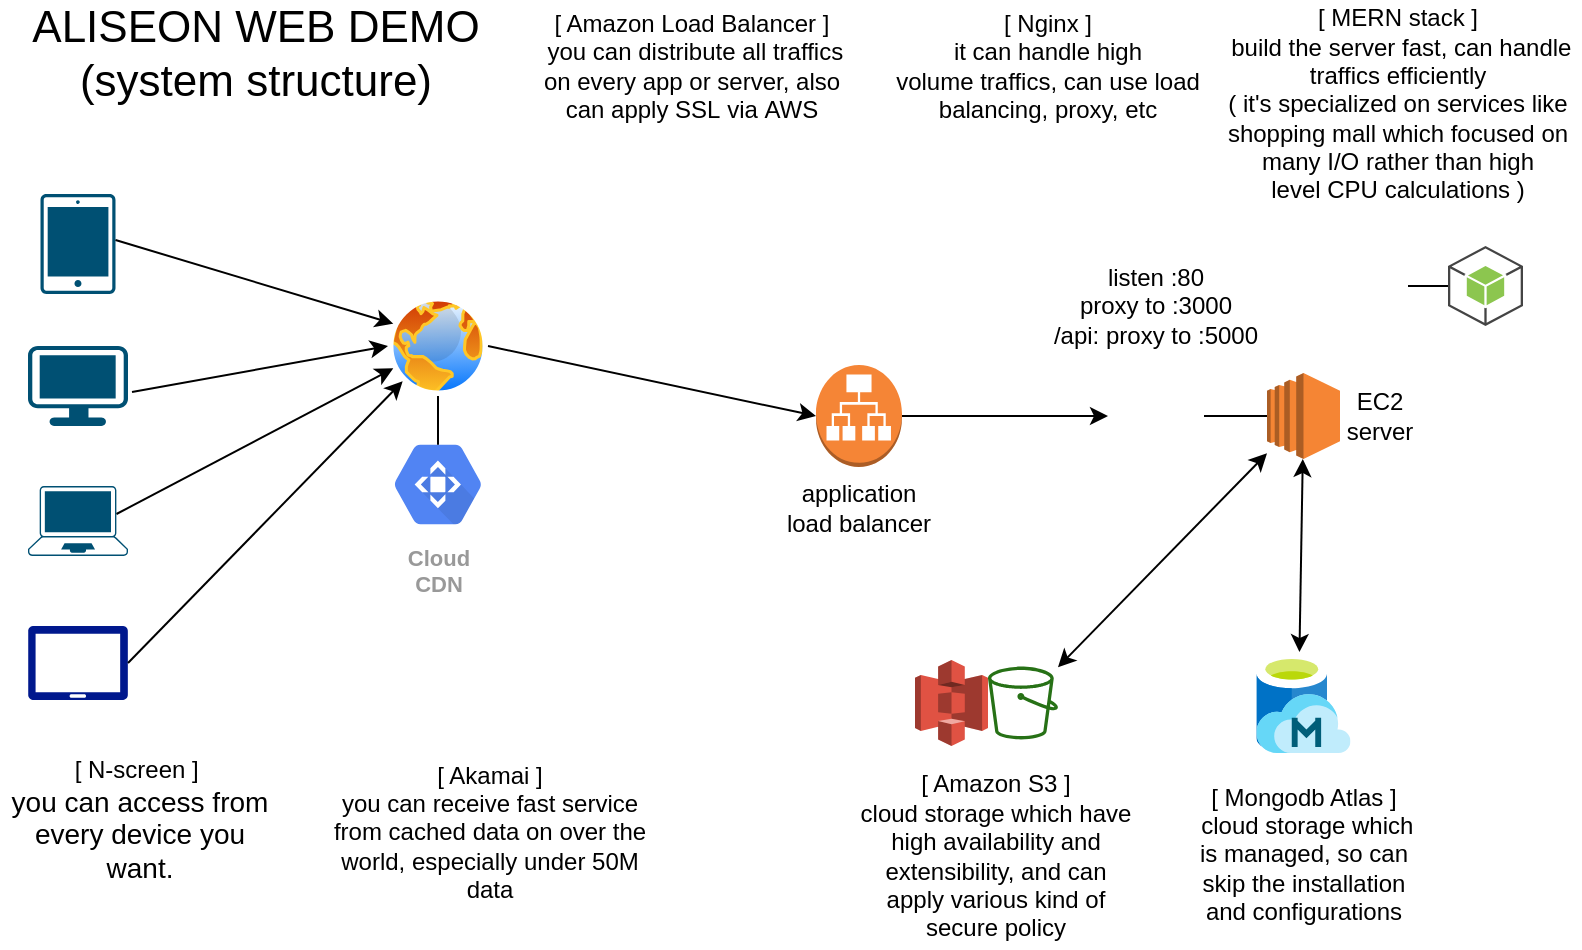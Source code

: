 <mxfile version="14.9.0" type="github">
  <diagram id="JmtXC3KNYKc-si2XV-58" name="Page-1">
    <mxGraphModel dx="878" dy="720" grid="1" gridSize="10" guides="1" tooltips="1" connect="1" arrows="1" fold="1" page="1" pageScale="1" pageWidth="827" pageHeight="1169" math="0" shadow="0">
      <root>
        <mxCell id="0" />
        <mxCell id="1" parent="0" />
        <mxCell id="gwNynlul9ihLpbrJon8_-7" value="" style="points=[[0.13,0.02,0],[0.5,0,0],[0.87,0.02,0],[0.885,0.4,0],[0.985,0.985,0],[0.5,1,0],[0.015,0.985,0],[0.115,0.4,0]];verticalLabelPosition=bottom;html=1;verticalAlign=top;aspect=fixed;align=center;pointerEvents=1;shape=mxgraph.cisco19.laptop;fillColor=#005073;strokeColor=none;" parent="1" vertex="1">
          <mxGeometry x="34" y="256" width="50" height="35" as="geometry" />
        </mxCell>
        <mxCell id="gwNynlul9ihLpbrJon8_-8" value="" style="points=[[0.03,0.03,0],[0.5,0,0],[0.97,0.03,0],[1,0.4,0],[0.97,0.745,0],[0.5,1,0],[0.03,0.745,0],[0,0.4,0]];verticalLabelPosition=bottom;html=1;verticalAlign=top;aspect=fixed;align=center;pointerEvents=1;shape=mxgraph.cisco19.workstation;fillColor=#005073;strokeColor=none;" parent="1" vertex="1">
          <mxGeometry x="34" y="186" width="50" height="40" as="geometry" />
        </mxCell>
        <mxCell id="gwNynlul9ihLpbrJon8_-9" value="" style="points=[[0.015,0.015,0],[0.985,0.015,0],[0.985,0.985,0],[0.015,0.985,0],[0.25,0,0],[0.5,0,0],[0.75,0,0],[1,0.25,0],[1,0.5,0],[1,0.75,0],[0.75,1,0],[0.5,1,0],[0.25,1,0],[0,0.75,0],[0,0.5,0],[0,0.25,0]];verticalLabelPosition=bottom;html=1;verticalAlign=top;aspect=fixed;align=center;pointerEvents=1;shape=mxgraph.cisco19.handheld;fillColor=#005073;strokeColor=none;" parent="1" vertex="1">
          <mxGeometry x="40.25" y="110" width="37.5" height="50" as="geometry" />
        </mxCell>
        <mxCell id="gwNynlul9ihLpbrJon8_-11" value="" style="aspect=fixed;pointerEvents=1;shadow=0;dashed=0;html=1;strokeColor=none;labelPosition=center;verticalLabelPosition=bottom;verticalAlign=top;align=center;fillColor=#00188D;shape=mxgraph.azure.tablet;" parent="1" vertex="1">
          <mxGeometry x="34" y="326" width="50" height="37" as="geometry" />
        </mxCell>
        <mxCell id="gwNynlul9ihLpbrJon8_-13" value="" style="aspect=fixed;perimeter=ellipsePerimeter;html=1;align=center;shadow=0;dashed=0;spacingTop=3;image;image=img/lib/active_directory/internet_globe.svg;" parent="1" vertex="1">
          <mxGeometry x="214" y="161" width="50" height="50" as="geometry" />
        </mxCell>
        <mxCell id="gwNynlul9ihLpbrJon8_-15" value="" style="shape=image;html=1;verticalAlign=top;verticalLabelPosition=bottom;labelBackgroundColor=#ffffff;imageAspect=0;aspect=fixed;image=https://cdn4.iconfinder.com/data/icons/logos-brands-5/24/nginx-128.png" parent="1" vertex="1">
          <mxGeometry x="574" y="197" width="48" height="48" as="geometry" />
        </mxCell>
        <mxCell id="gwNynlul9ihLpbrJon8_-16" value="" style="outlineConnect=0;dashed=0;verticalLabelPosition=bottom;verticalAlign=top;align=center;html=1;shape=mxgraph.aws3.ec2;fillColor=#F58534;gradientColor=none;" parent="1" vertex="1">
          <mxGeometry x="653.5" y="199.5" width="36.5" height="43" as="geometry" />
        </mxCell>
        <mxCell id="gwNynlul9ihLpbrJon8_-17" value="" style="shape=image;html=1;verticalAlign=top;verticalLabelPosition=bottom;labelBackgroundColor=#ffffff;imageAspect=0;aspect=fixed;image=https://cdn4.iconfinder.com/data/icons/logos-3/512/mongodb-2-128.png" parent="1" vertex="1">
          <mxGeometry x="690" y="338" width="48" height="48" as="geometry" />
        </mxCell>
        <mxCell id="gwNynlul9ihLpbrJon8_-19" value="" style="aspect=fixed;html=1;points=[];align=center;image;fontSize=12;image=img/lib/mscae/Managed_Databases.svg;" parent="1" vertex="1">
          <mxGeometry x="648.25" y="339.5" width="47" height="50" as="geometry" />
        </mxCell>
        <mxCell id="gwNynlul9ihLpbrJon8_-20" value="" style="outlineConnect=0;dashed=0;verticalLabelPosition=bottom;verticalAlign=top;align=center;html=1;shape=mxgraph.aws3.s3;fillColor=#E05243;gradientColor=none;" parent="1" vertex="1">
          <mxGeometry x="477.5" y="343" width="36.5" height="43" as="geometry" />
        </mxCell>
        <mxCell id="gwNynlul9ihLpbrJon8_-21" value="" style="outlineConnect=0;fontColor=#232F3E;gradientColor=none;fillColor=#277116;strokeColor=none;dashed=0;verticalLabelPosition=bottom;verticalAlign=top;align=center;html=1;fontSize=12;fontStyle=0;aspect=fixed;pointerEvents=1;shape=mxgraph.aws4.bucket;" parent="1" vertex="1">
          <mxGeometry x="514" y="346.3" width="35" height="36.4" as="geometry" />
        </mxCell>
        <mxCell id="gwNynlul9ihLpbrJon8_-25" value="Cloud&#xa;CDN" style="html=1;fillColor=#5184F3;strokeColor=none;verticalAlign=top;labelPosition=center;verticalLabelPosition=bottom;align=center;spacingTop=-6;fontSize=11;fontStyle=1;fontColor=#999999;shape=mxgraph.gcp2.hexIcon;prIcon=cloud_cdn" parent="1" vertex="1">
          <mxGeometry x="206" y="226" width="66" height="58.5" as="geometry" />
        </mxCell>
        <mxCell id="gwNynlul9ihLpbrJon8_-26" value="[ Akamai ]&lt;br&gt;&lt;font style=&quot;font-size: 12px&quot;&gt;&lt;span style=&quot;font-family: &amp;#34;source sans pro&amp;#34; , sans-serif ; background-color: rgb(255 , 255 , 255)&quot;&gt;you can&amp;nbsp;&lt;/span&gt;&lt;span style=&quot;font-family: &amp;#34;source sans pro&amp;#34; , sans-serif ; background-color: rgb(255 , 255 , 255)&quot;&gt;receive&lt;/span&gt;&lt;span style=&quot;font-family: &amp;#34;source sans pro&amp;#34; , sans-serif ; background-color: rgb(255 , 255 , 255)&quot;&gt;&amp;nbsp;fast service from&amp;nbsp;&lt;/span&gt;&lt;span style=&quot;font-family: &amp;#34;source sans pro&amp;#34; , sans-serif ; background-color: rgb(255 , 255 , 255)&quot;&gt;cached&lt;/span&gt;&lt;span style=&quot;font-family: &amp;#34;source sans pro&amp;#34; , sans-serif ; background-color: rgb(255 , 255 , 255)&quot;&gt;&amp;nbsp;data on over the world, especially under 50M data&lt;/span&gt;&lt;/font&gt;" style="text;html=1;strokeColor=none;fillColor=none;align=center;verticalAlign=middle;whiteSpace=wrap;rounded=0;" parent="1" vertex="1">
          <mxGeometry x="180" y="395" width="170" height="68" as="geometry" />
        </mxCell>
        <mxCell id="Tq353sXl2KkIvjmvmrAU-4" value="" style="endArrow=classic;html=1;exitX=1;exitY=0.5;exitDx=0;exitDy=0;exitPerimeter=0;entryX=0;entryY=0.25;entryDx=0;entryDy=0;" parent="1" target="gwNynlul9ihLpbrJon8_-13" edge="1">
          <mxGeometry width="50" height="50" relative="1" as="geometry">
            <mxPoint x="77.75" y="133" as="sourcePoint" />
            <mxPoint x="164" y="79" as="targetPoint" />
          </mxGeometry>
        </mxCell>
        <mxCell id="Tq353sXl2KkIvjmvmrAU-5" value="" style="endArrow=classic;html=1;exitX=1.04;exitY=0.575;exitDx=0;exitDy=0;exitPerimeter=0;entryX=0;entryY=0.5;entryDx=0;entryDy=0;" parent="1" source="gwNynlul9ihLpbrJon8_-8" target="gwNynlul9ihLpbrJon8_-13" edge="1">
          <mxGeometry width="50" height="50" relative="1" as="geometry">
            <mxPoint x="104" y="231" as="sourcePoint" />
            <mxPoint x="154" y="181" as="targetPoint" />
          </mxGeometry>
        </mxCell>
        <mxCell id="Tq353sXl2KkIvjmvmrAU-6" value="" style="endArrow=classic;html=1;exitX=0.885;exitY=0.4;exitDx=0;exitDy=0;exitPerimeter=0;entryX=0;entryY=0.75;entryDx=0;entryDy=0;" parent="1" source="gwNynlul9ihLpbrJon8_-7" target="gwNynlul9ihLpbrJon8_-13" edge="1">
          <mxGeometry width="50" height="50" relative="1" as="geometry">
            <mxPoint x="84" y="276" as="sourcePoint" />
            <mxPoint x="134" y="226" as="targetPoint" />
          </mxGeometry>
        </mxCell>
        <mxCell id="Tq353sXl2KkIvjmvmrAU-8" value="" style="endArrow=classic;html=1;exitX=1;exitY=0.5;exitDx=0;exitDy=0;exitPerimeter=0;entryX=0;entryY=1;entryDx=0;entryDy=0;" parent="1" source="gwNynlul9ihLpbrJon8_-11" target="gwNynlul9ihLpbrJon8_-13" edge="1">
          <mxGeometry width="50" height="50" relative="1" as="geometry">
            <mxPoint x="94" y="341" as="sourcePoint" />
            <mxPoint x="202" y="196" as="targetPoint" />
          </mxGeometry>
        </mxCell>
        <mxCell id="Tq353sXl2KkIvjmvmrAU-9" value="" style="endArrow=none;html=1;exitX=0.5;exitY=0.16;exitDx=0;exitDy=0;exitPerimeter=0;entryX=0.5;entryY=1;entryDx=0;entryDy=0;" parent="1" source="gwNynlul9ihLpbrJon8_-25" target="gwNynlul9ihLpbrJon8_-13" edge="1">
          <mxGeometry width="50" height="50" relative="1" as="geometry">
            <mxPoint x="264" y="216" as="sourcePoint" />
            <mxPoint x="314" y="166" as="targetPoint" />
          </mxGeometry>
        </mxCell>
        <mxCell id="Tq353sXl2KkIvjmvmrAU-10" value="" style="endArrow=none;html=1;entryX=0;entryY=0.5;entryDx=0;entryDy=0;entryPerimeter=0;exitX=1;exitY=0.5;exitDx=0;exitDy=0;" parent="1" source="gwNynlul9ihLpbrJon8_-15" target="gwNynlul9ihLpbrJon8_-16" edge="1">
          <mxGeometry width="50" height="50" relative="1" as="geometry">
            <mxPoint x="634" y="221" as="sourcePoint" />
            <mxPoint x="674" y="176" as="targetPoint" />
          </mxGeometry>
        </mxCell>
        <mxCell id="Tq353sXl2KkIvjmvmrAU-11" value="" style="outlineConnect=0;dashed=0;verticalLabelPosition=bottom;verticalAlign=top;align=center;html=1;shape=mxgraph.aws3.application_load_balancer;fillColor=#F58536;gradientColor=none;" parent="1" vertex="1">
          <mxGeometry x="428" y="195.5" width="43" height="51" as="geometry" />
        </mxCell>
        <mxCell id="Tq353sXl2KkIvjmvmrAU-13" value="" style="shape=image;html=1;verticalAlign=top;verticalLabelPosition=bottom;labelBackgroundColor=#ffffff;imageAspect=0;aspect=fixed;image=https://cdn2.iconfinder.com/data/icons/whcompare-servers-web-hosting/50/ssl-certificate-128.png" parent="1" vertex="1">
          <mxGeometry x="454" y="166.5" width="27" height="28" as="geometry" />
        </mxCell>
        <mxCell id="Tq353sXl2KkIvjmvmrAU-14" value="" style="shape=image;html=1;verticalAlign=top;verticalLabelPosition=bottom;labelBackgroundColor=#ffffff;imageAspect=0;aspect=fixed;image=https://cdn2.iconfinder.com/data/icons/whcompare-servers-web-hosting/50/ssl-certificate-128.png" parent="1" vertex="1">
          <mxGeometry x="264" y="241.25" width="28" height="28" as="geometry" />
        </mxCell>
        <mxCell id="Tq353sXl2KkIvjmvmrAU-19" value="" style="endArrow=classic;startArrow=classic;html=1;" parent="1" source="gwNynlul9ihLpbrJon8_-21" target="gwNynlul9ihLpbrJon8_-16" edge="1">
          <mxGeometry width="50" height="50" relative="1" as="geometry">
            <mxPoint x="554" y="516" as="sourcePoint" />
            <mxPoint x="604" y="466" as="targetPoint" />
          </mxGeometry>
        </mxCell>
        <mxCell id="Tq353sXl2KkIvjmvmrAU-20" value="" style="endArrow=classic;startArrow=classic;html=1;exitX=0.457;exitY=-0.01;exitDx=0;exitDy=0;exitPerimeter=0;" parent="1" source="gwNynlul9ihLpbrJon8_-19" target="gwNynlul9ihLpbrJon8_-16" edge="1">
          <mxGeometry width="50" height="50" relative="1" as="geometry">
            <mxPoint x="634" y="306" as="sourcePoint" />
            <mxPoint x="684" y="256" as="targetPoint" />
          </mxGeometry>
        </mxCell>
        <mxCell id="Tq353sXl2KkIvjmvmrAU-21" value="" style="endArrow=classic;html=1;exitX=1;exitY=0.5;exitDx=0;exitDy=0;entryX=0;entryY=0.5;entryDx=0;entryDy=0;entryPerimeter=0;" parent="1" source="gwNynlul9ihLpbrJon8_-13" target="Tq353sXl2KkIvjmvmrAU-11" edge="1">
          <mxGeometry width="50" height="50" relative="1" as="geometry">
            <mxPoint x="264" y="191.5" as="sourcePoint" />
            <mxPoint x="314" y="141.5" as="targetPoint" />
          </mxGeometry>
        </mxCell>
        <mxCell id="Tq353sXl2KkIvjmvmrAU-22" value="" style="endArrow=classic;html=1;entryX=0;entryY=0.5;entryDx=0;entryDy=0;exitX=1;exitY=0.5;exitDx=0;exitDy=0;exitPerimeter=0;" parent="1" source="Tq353sXl2KkIvjmvmrAU-11" target="gwNynlul9ihLpbrJon8_-15" edge="1">
          <mxGeometry width="50" height="50" relative="1" as="geometry">
            <mxPoint x="524" y="226" as="sourcePoint" />
            <mxPoint x="574" y="176" as="targetPoint" />
          </mxGeometry>
        </mxCell>
        <mxCell id="Tq353sXl2KkIvjmvmrAU-23" value="[ Amazon S3 ] &lt;br&gt;cloud storage which have high availability and extensibility, and can apply various kind of secure policy" style="text;html=1;strokeColor=none;fillColor=none;align=center;verticalAlign=middle;whiteSpace=wrap;rounded=0;" parent="1" vertex="1">
          <mxGeometry x="446" y="395" width="144" height="92" as="geometry" />
        </mxCell>
        <mxCell id="Tq353sXl2KkIvjmvmrAU-24" value="application load balancer" style="text;html=1;strokeColor=none;fillColor=none;align=center;verticalAlign=middle;whiteSpace=wrap;rounded=0;" parent="1" vertex="1">
          <mxGeometry x="410" y="246.5" width="79" height="40" as="geometry" />
        </mxCell>
        <mxCell id="Tq353sXl2KkIvjmvmrAU-25" value="EC2 server" style="text;html=1;strokeColor=none;fillColor=none;align=center;verticalAlign=middle;whiteSpace=wrap;rounded=0;" parent="1" vertex="1">
          <mxGeometry x="690" y="211" width="40" height="20" as="geometry" />
        </mxCell>
        <mxCell id="Tq353sXl2KkIvjmvmrAU-26" value="listen :80&lt;br&gt;proxy to :3000&lt;br&gt;/api: proxy to :5000" style="text;html=1;strokeColor=none;fillColor=none;align=center;verticalAlign=middle;whiteSpace=wrap;rounded=0;" parent="1" vertex="1">
          <mxGeometry x="541" y="156" width="114" height="20" as="geometry" />
        </mxCell>
        <mxCell id="Tq353sXl2KkIvjmvmrAU-27" value="" style="shape=image;html=1;verticalAlign=top;verticalLabelPosition=bottom;labelBackgroundColor=#ffffff;imageAspect=0;aspect=fixed;image=https://cdn0.iconfinder.com/data/icons/logos-brands-in-colors/128/react_color-128.png" parent="1" vertex="1">
          <mxGeometry x="684" y="136" width="40" height="40" as="geometry" />
        </mxCell>
        <mxCell id="Tq353sXl2KkIvjmvmrAU-28" value="" style="outlineConnect=0;dashed=0;verticalLabelPosition=bottom;verticalAlign=top;align=center;html=1;shape=mxgraph.aws3.android;fillColor=#8CC64F;gradientColor=none;" parent="1" vertex="1">
          <mxGeometry x="744" y="136" width="37.5" height="40" as="geometry" />
        </mxCell>
        <mxCell id="Tq353sXl2KkIvjmvmrAU-29" value="" style="endArrow=none;html=1;exitX=1;exitY=0.5;exitDx=0;exitDy=0;entryX=0;entryY=0.5;entryDx=0;entryDy=0;entryPerimeter=0;" parent="1" source="Tq353sXl2KkIvjmvmrAU-27" target="Tq353sXl2KkIvjmvmrAU-28" edge="1">
          <mxGeometry width="50" height="50" relative="1" as="geometry">
            <mxPoint x="404" y="416" as="sourcePoint" />
            <mxPoint x="454" y="366" as="targetPoint" />
          </mxGeometry>
        </mxCell>
        <mxCell id="Tq353sXl2KkIvjmvmrAU-32" value="[ N-screen ]&amp;nbsp;&lt;br&gt;&lt;span style=&quot;font-family: &amp;#34;source sans pro&amp;#34; , sans-serif ; font-size: 14px ; background-color: rgb(255 , 255 , 255)&quot;&gt;you can access from every&amp;nbsp;&lt;/span&gt;&lt;span style=&quot;font-family: &amp;#34;source sans pro&amp;#34; , sans-serif ; font-size: 14px ; background-color: rgb(255 , 255 , 255)&quot;&gt;device&lt;/span&gt;&lt;span style=&quot;font-family: &amp;#34;source sans pro&amp;#34; , sans-serif ; font-size: 14px ; background-color: rgb(255 , 255 , 255)&quot;&gt;&amp;nbsp;you want.&lt;/span&gt;" style="text;html=1;strokeColor=none;fillColor=none;align=center;verticalAlign=middle;whiteSpace=wrap;rounded=0;" parent="1" vertex="1">
          <mxGeometry x="20" y="402" width="140" height="42" as="geometry" />
        </mxCell>
        <mxCell id="Tq353sXl2KkIvjmvmrAU-33" value="[ Mongodb Atlas ]&lt;br&gt;&amp;nbsp;cloud storage which is managed, so can skip the installation and configurations" style="text;html=1;strokeColor=none;fillColor=none;align=center;verticalAlign=middle;whiteSpace=wrap;rounded=0;" parent="1" vertex="1">
          <mxGeometry x="610.94" y="395" width="121.62" height="90" as="geometry" />
        </mxCell>
        <mxCell id="Tq353sXl2KkIvjmvmrAU-34" value="[ Amazon Load Balancer ]&lt;br&gt;&lt;font style=&quot;font-size: 12px&quot;&gt;&amp;nbsp;&lt;span style=&quot;font-family: &amp;#34;source sans pro&amp;#34; , sans-serif ; background-color: rgb(255 , 255 , 255)&quot;&gt;you can distribute all traffics on every app or server, also can apply&amp;nbsp;SSL&lt;/span&gt;&lt;span style=&quot;font-family: &amp;#34;source sans pro&amp;#34; , sans-serif ; background-color: rgb(255 , 255 , 255)&quot;&gt;&amp;nbsp;via&amp;nbsp;AWS&lt;/span&gt;&lt;/font&gt;" style="text;html=1;strokeColor=none;fillColor=none;align=center;verticalAlign=middle;whiteSpace=wrap;rounded=0;" parent="1" vertex="1">
          <mxGeometry x="286" y="20" width="160" height="51" as="geometry" />
        </mxCell>
        <mxCell id="Tq353sXl2KkIvjmvmrAU-35" value="[ MERN stack ]&lt;br&gt;&amp;nbsp;&lt;font style=&quot;font-size: 12px ; background-color: rgb(255 , 255 , 255)&quot;&gt;&lt;span style=&quot;font-family: &amp;#34;source sans pro&amp;#34; , sans-serif&quot;&gt;build the server fast, can handle traffics efficiently&lt;/span&gt;&lt;br style=&quot;font-family: &amp;#34;source sans pro&amp;#34; , sans-serif&quot;&gt;&lt;span class=&quot;hiddenGrammarError&quot; style=&quot;cursor: pointer ; font-family: &amp;#34;source sans pro&amp;#34; , sans-serif&quot;&gt;(&amp;nbsp;&lt;/span&gt;&lt;span style=&quot;font-family: &amp;#34;source sans pro&amp;#34; , sans-serif&quot;&gt;it&#39;s specialized on services like shopping mall which focused on many I/O rather than high level&amp;nbsp;&lt;/span&gt;&lt;span class=&quot;hiddenSpellError&quot; style=&quot;cursor: pointer ; font-family: &amp;#34;source sans pro&amp;#34; , sans-serif&quot;&gt;CPU&lt;/span&gt;&lt;span style=&quot;font-family: &amp;#34;source sans pro&amp;#34; , sans-serif&quot;&gt;&amp;nbsp;calculations&lt;/span&gt;&lt;span class=&quot;hiddenGrammarError&quot; style=&quot;cursor: pointer ; font-family: &amp;#34;source sans pro&amp;#34; , sans-serif&quot;&gt;&amp;nbsp;)&lt;/span&gt;&lt;/font&gt;" style="text;html=1;strokeColor=none;fillColor=none;align=center;verticalAlign=middle;whiteSpace=wrap;rounded=0;" parent="1" vertex="1">
          <mxGeometry x="628" y="20" width="182" height="90" as="geometry" />
        </mxCell>
        <mxCell id="Tq353sXl2KkIvjmvmrAU-36" value="[ Nginx ]&lt;br&gt;&lt;font style=&quot;font-size: 12px&quot;&gt;&lt;span style=&quot;font-family: &amp;#34;source sans pro&amp;#34; , sans-serif ; background-color: rgb(255 , 255 , 255)&quot;&gt;it can handle high volume&amp;nbsp;&lt;/span&gt;&lt;span style=&quot;font-family: &amp;#34;source sans pro&amp;#34; , sans-serif ; background-color: rgb(255 , 255 , 255)&quot;&gt;traffics&lt;/span&gt;&lt;span style=&quot;font-family: &amp;#34;source sans pro&amp;#34; , sans-serif ; background-color: rgb(255 , 255 , 255)&quot;&gt;, can use load balancing, proxy, etc&lt;/span&gt;&lt;/font&gt;" style="text;html=1;strokeColor=none;fillColor=none;align=center;verticalAlign=middle;whiteSpace=wrap;rounded=0;" parent="1" vertex="1">
          <mxGeometry x="463.5" y="20" width="160" height="51" as="geometry" />
        </mxCell>
        <mxCell id="Tq353sXl2KkIvjmvmrAU-37" value="&lt;span style=&quot;font-size: 22px&quot;&gt;ALISEON WEB DEMO&lt;br&gt;(system structure)&lt;br&gt;&lt;/span&gt;" style="text;html=1;strokeColor=none;fillColor=none;align=center;verticalAlign=middle;whiteSpace=wrap;rounded=0;" parent="1" vertex="1">
          <mxGeometry x="26.25" y="20" width="243.75" height="40" as="geometry" />
        </mxCell>
      </root>
    </mxGraphModel>
  </diagram>
</mxfile>
